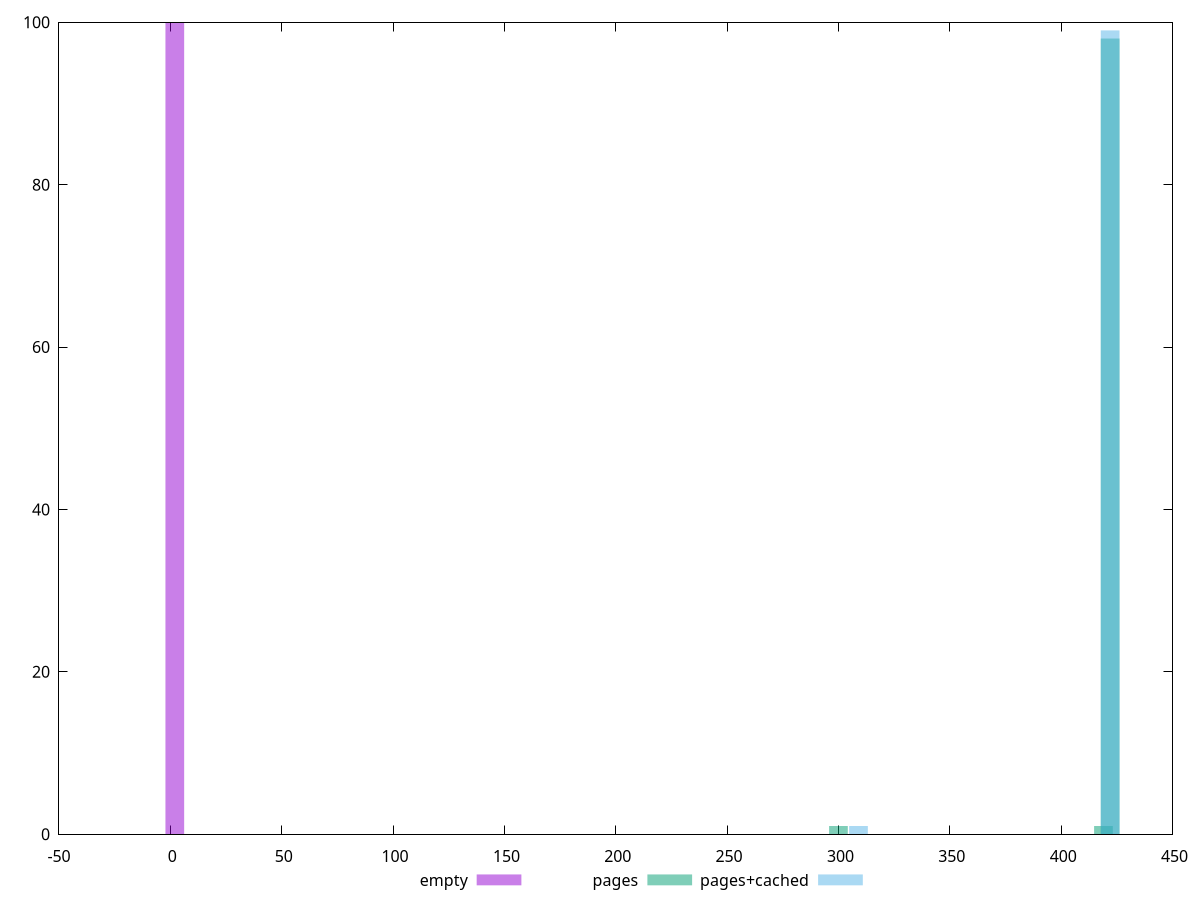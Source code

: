 $_empty <<EOF
2 100
EOF
$_pages <<EOF
419 1
422 98
300 1
EOF
$_pagesCached <<EOF
309 1
422 99
EOF
set key outside below
set terminal pngcairo
set output "report_00006_2020-11-02T20-21-41.718Z/dom-size/dom-size_empty_pages_pages+cached+hist.png"
set boxwidth 8.4
set style fill transparent solid 0.5 noborder
set yrange [0:100]
plot $_empty title "empty" with boxes ,$_pages title "pages" with boxes ,$_pagesCached title "pages+cached" with boxes ,